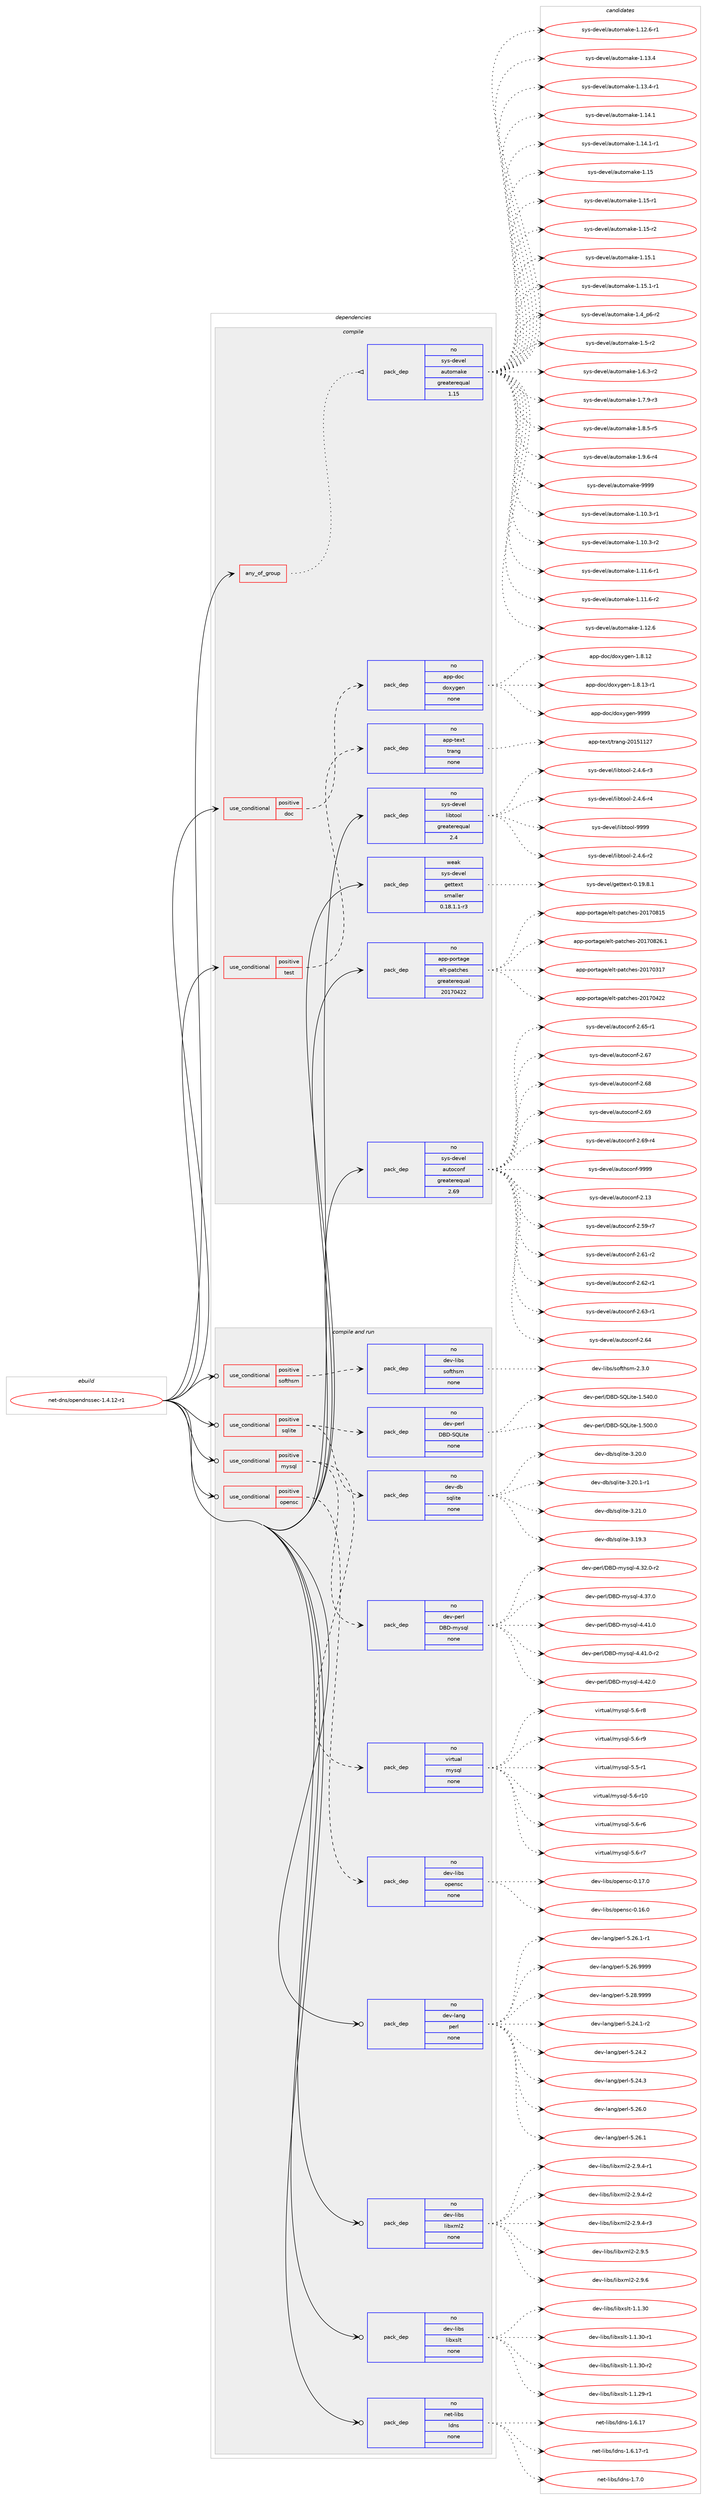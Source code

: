 digraph prolog {

# *************
# Graph options
# *************

newrank=true;
concentrate=true;
compound=true;
graph [rankdir=LR,fontname=Helvetica,fontsize=10,ranksep=1.5];#, ranksep=2.5, nodesep=0.2];
edge  [arrowhead=vee];
node  [fontname=Helvetica,fontsize=10];

# **********
# The ebuild
# **********

subgraph cluster_leftcol {
color=gray;
rank=same;
label=<<i>ebuild</i>>;
id [label="net-dns/opendnssec-1.4.12-r1", color=red, width=4, href="../net-dns/opendnssec-1.4.12-r1.svg"];
}

# ****************
# The dependencies
# ****************

subgraph cluster_midcol {
color=gray;
label=<<i>dependencies</i>>;
subgraph cluster_compile {
fillcolor="#eeeeee";
style=filled;
label=<<i>compile</i>>;
subgraph any6542 {
dependency408057 [label=<<TABLE BORDER="0" CELLBORDER="1" CELLSPACING="0" CELLPADDING="4"><TR><TD CELLPADDING="10">any_of_group</TD></TR></TABLE>>, shape=none, color=red];subgraph pack300369 {
dependency408058 [label=<<TABLE BORDER="0" CELLBORDER="1" CELLSPACING="0" CELLPADDING="4" WIDTH="220"><TR><TD ROWSPAN="6" CELLPADDING="30">pack_dep</TD></TR><TR><TD WIDTH="110">no</TD></TR><TR><TD>sys-devel</TD></TR><TR><TD>automake</TD></TR><TR><TD>greaterequal</TD></TR><TR><TD>1.15</TD></TR></TABLE>>, shape=none, color=blue];
}
dependency408057:e -> dependency408058:w [weight=20,style="dotted",arrowhead="oinv"];
}
id:e -> dependency408057:w [weight=20,style="solid",arrowhead="vee"];
subgraph cond100960 {
dependency408059 [label=<<TABLE BORDER="0" CELLBORDER="1" CELLSPACING="0" CELLPADDING="4"><TR><TD ROWSPAN="3" CELLPADDING="10">use_conditional</TD></TR><TR><TD>positive</TD></TR><TR><TD>doc</TD></TR></TABLE>>, shape=none, color=red];
subgraph pack300370 {
dependency408060 [label=<<TABLE BORDER="0" CELLBORDER="1" CELLSPACING="0" CELLPADDING="4" WIDTH="220"><TR><TD ROWSPAN="6" CELLPADDING="30">pack_dep</TD></TR><TR><TD WIDTH="110">no</TD></TR><TR><TD>app-doc</TD></TR><TR><TD>doxygen</TD></TR><TR><TD>none</TD></TR><TR><TD></TD></TR></TABLE>>, shape=none, color=blue];
}
dependency408059:e -> dependency408060:w [weight=20,style="dashed",arrowhead="vee"];
}
id:e -> dependency408059:w [weight=20,style="solid",arrowhead="vee"];
subgraph cond100961 {
dependency408061 [label=<<TABLE BORDER="0" CELLBORDER="1" CELLSPACING="0" CELLPADDING="4"><TR><TD ROWSPAN="3" CELLPADDING="10">use_conditional</TD></TR><TR><TD>positive</TD></TR><TR><TD>test</TD></TR></TABLE>>, shape=none, color=red];
subgraph pack300371 {
dependency408062 [label=<<TABLE BORDER="0" CELLBORDER="1" CELLSPACING="0" CELLPADDING="4" WIDTH="220"><TR><TD ROWSPAN="6" CELLPADDING="30">pack_dep</TD></TR><TR><TD WIDTH="110">no</TD></TR><TR><TD>app-text</TD></TR><TR><TD>trang</TD></TR><TR><TD>none</TD></TR><TR><TD></TD></TR></TABLE>>, shape=none, color=blue];
}
dependency408061:e -> dependency408062:w [weight=20,style="dashed",arrowhead="vee"];
}
id:e -> dependency408061:w [weight=20,style="solid",arrowhead="vee"];
subgraph pack300372 {
dependency408063 [label=<<TABLE BORDER="0" CELLBORDER="1" CELLSPACING="0" CELLPADDING="4" WIDTH="220"><TR><TD ROWSPAN="6" CELLPADDING="30">pack_dep</TD></TR><TR><TD WIDTH="110">no</TD></TR><TR><TD>app-portage</TD></TR><TR><TD>elt-patches</TD></TR><TR><TD>greaterequal</TD></TR><TR><TD>20170422</TD></TR></TABLE>>, shape=none, color=blue];
}
id:e -> dependency408063:w [weight=20,style="solid",arrowhead="vee"];
subgraph pack300373 {
dependency408064 [label=<<TABLE BORDER="0" CELLBORDER="1" CELLSPACING="0" CELLPADDING="4" WIDTH="220"><TR><TD ROWSPAN="6" CELLPADDING="30">pack_dep</TD></TR><TR><TD WIDTH="110">no</TD></TR><TR><TD>sys-devel</TD></TR><TR><TD>autoconf</TD></TR><TR><TD>greaterequal</TD></TR><TR><TD>2.69</TD></TR></TABLE>>, shape=none, color=blue];
}
id:e -> dependency408064:w [weight=20,style="solid",arrowhead="vee"];
subgraph pack300374 {
dependency408065 [label=<<TABLE BORDER="0" CELLBORDER="1" CELLSPACING="0" CELLPADDING="4" WIDTH="220"><TR><TD ROWSPAN="6" CELLPADDING="30">pack_dep</TD></TR><TR><TD WIDTH="110">no</TD></TR><TR><TD>sys-devel</TD></TR><TR><TD>libtool</TD></TR><TR><TD>greaterequal</TD></TR><TR><TD>2.4</TD></TR></TABLE>>, shape=none, color=blue];
}
id:e -> dependency408065:w [weight=20,style="solid",arrowhead="vee"];
subgraph pack300375 {
dependency408066 [label=<<TABLE BORDER="0" CELLBORDER="1" CELLSPACING="0" CELLPADDING="4" WIDTH="220"><TR><TD ROWSPAN="6" CELLPADDING="30">pack_dep</TD></TR><TR><TD WIDTH="110">weak</TD></TR><TR><TD>sys-devel</TD></TR><TR><TD>gettext</TD></TR><TR><TD>smaller</TD></TR><TR><TD>0.18.1.1-r3</TD></TR></TABLE>>, shape=none, color=blue];
}
id:e -> dependency408066:w [weight=20,style="solid",arrowhead="vee"];
}
subgraph cluster_compileandrun {
fillcolor="#eeeeee";
style=filled;
label=<<i>compile and run</i>>;
subgraph cond100962 {
dependency408067 [label=<<TABLE BORDER="0" CELLBORDER="1" CELLSPACING="0" CELLPADDING="4"><TR><TD ROWSPAN="3" CELLPADDING="10">use_conditional</TD></TR><TR><TD>positive</TD></TR><TR><TD>mysql</TD></TR></TABLE>>, shape=none, color=red];
subgraph pack300376 {
dependency408068 [label=<<TABLE BORDER="0" CELLBORDER="1" CELLSPACING="0" CELLPADDING="4" WIDTH="220"><TR><TD ROWSPAN="6" CELLPADDING="30">pack_dep</TD></TR><TR><TD WIDTH="110">no</TD></TR><TR><TD>virtual</TD></TR><TR><TD>mysql</TD></TR><TR><TD>none</TD></TR><TR><TD></TD></TR></TABLE>>, shape=none, color=blue];
}
dependency408067:e -> dependency408068:w [weight=20,style="dashed",arrowhead="vee"];
subgraph pack300377 {
dependency408069 [label=<<TABLE BORDER="0" CELLBORDER="1" CELLSPACING="0" CELLPADDING="4" WIDTH="220"><TR><TD ROWSPAN="6" CELLPADDING="30">pack_dep</TD></TR><TR><TD WIDTH="110">no</TD></TR><TR><TD>dev-perl</TD></TR><TR><TD>DBD-mysql</TD></TR><TR><TD>none</TD></TR><TR><TD></TD></TR></TABLE>>, shape=none, color=blue];
}
dependency408067:e -> dependency408069:w [weight=20,style="dashed",arrowhead="vee"];
}
id:e -> dependency408067:w [weight=20,style="solid",arrowhead="odotvee"];
subgraph cond100963 {
dependency408070 [label=<<TABLE BORDER="0" CELLBORDER="1" CELLSPACING="0" CELLPADDING="4"><TR><TD ROWSPAN="3" CELLPADDING="10">use_conditional</TD></TR><TR><TD>positive</TD></TR><TR><TD>opensc</TD></TR></TABLE>>, shape=none, color=red];
subgraph pack300378 {
dependency408071 [label=<<TABLE BORDER="0" CELLBORDER="1" CELLSPACING="0" CELLPADDING="4" WIDTH="220"><TR><TD ROWSPAN="6" CELLPADDING="30">pack_dep</TD></TR><TR><TD WIDTH="110">no</TD></TR><TR><TD>dev-libs</TD></TR><TR><TD>opensc</TD></TR><TR><TD>none</TD></TR><TR><TD></TD></TR></TABLE>>, shape=none, color=blue];
}
dependency408070:e -> dependency408071:w [weight=20,style="dashed",arrowhead="vee"];
}
id:e -> dependency408070:w [weight=20,style="solid",arrowhead="odotvee"];
subgraph cond100964 {
dependency408072 [label=<<TABLE BORDER="0" CELLBORDER="1" CELLSPACING="0" CELLPADDING="4"><TR><TD ROWSPAN="3" CELLPADDING="10">use_conditional</TD></TR><TR><TD>positive</TD></TR><TR><TD>softhsm</TD></TR></TABLE>>, shape=none, color=red];
subgraph pack300379 {
dependency408073 [label=<<TABLE BORDER="0" CELLBORDER="1" CELLSPACING="0" CELLPADDING="4" WIDTH="220"><TR><TD ROWSPAN="6" CELLPADDING="30">pack_dep</TD></TR><TR><TD WIDTH="110">no</TD></TR><TR><TD>dev-libs</TD></TR><TR><TD>softhsm</TD></TR><TR><TD>none</TD></TR><TR><TD></TD></TR></TABLE>>, shape=none, color=blue];
}
dependency408072:e -> dependency408073:w [weight=20,style="dashed",arrowhead="vee"];
}
id:e -> dependency408072:w [weight=20,style="solid",arrowhead="odotvee"];
subgraph cond100965 {
dependency408074 [label=<<TABLE BORDER="0" CELLBORDER="1" CELLSPACING="0" CELLPADDING="4"><TR><TD ROWSPAN="3" CELLPADDING="10">use_conditional</TD></TR><TR><TD>positive</TD></TR><TR><TD>sqlite</TD></TR></TABLE>>, shape=none, color=red];
subgraph pack300380 {
dependency408075 [label=<<TABLE BORDER="0" CELLBORDER="1" CELLSPACING="0" CELLPADDING="4" WIDTH="220"><TR><TD ROWSPAN="6" CELLPADDING="30">pack_dep</TD></TR><TR><TD WIDTH="110">no</TD></TR><TR><TD>dev-db</TD></TR><TR><TD>sqlite</TD></TR><TR><TD>none</TD></TR><TR><TD></TD></TR></TABLE>>, shape=none, color=blue];
}
dependency408074:e -> dependency408075:w [weight=20,style="dashed",arrowhead="vee"];
subgraph pack300381 {
dependency408076 [label=<<TABLE BORDER="0" CELLBORDER="1" CELLSPACING="0" CELLPADDING="4" WIDTH="220"><TR><TD ROWSPAN="6" CELLPADDING="30">pack_dep</TD></TR><TR><TD WIDTH="110">no</TD></TR><TR><TD>dev-perl</TD></TR><TR><TD>DBD-SQLite</TD></TR><TR><TD>none</TD></TR><TR><TD></TD></TR></TABLE>>, shape=none, color=blue];
}
dependency408074:e -> dependency408076:w [weight=20,style="dashed",arrowhead="vee"];
}
id:e -> dependency408074:w [weight=20,style="solid",arrowhead="odotvee"];
subgraph pack300382 {
dependency408077 [label=<<TABLE BORDER="0" CELLBORDER="1" CELLSPACING="0" CELLPADDING="4" WIDTH="220"><TR><TD ROWSPAN="6" CELLPADDING="30">pack_dep</TD></TR><TR><TD WIDTH="110">no</TD></TR><TR><TD>dev-lang</TD></TR><TR><TD>perl</TD></TR><TR><TD>none</TD></TR><TR><TD></TD></TR></TABLE>>, shape=none, color=blue];
}
id:e -> dependency408077:w [weight=20,style="solid",arrowhead="odotvee"];
subgraph pack300383 {
dependency408078 [label=<<TABLE BORDER="0" CELLBORDER="1" CELLSPACING="0" CELLPADDING="4" WIDTH="220"><TR><TD ROWSPAN="6" CELLPADDING="30">pack_dep</TD></TR><TR><TD WIDTH="110">no</TD></TR><TR><TD>dev-libs</TD></TR><TR><TD>libxml2</TD></TR><TR><TD>none</TD></TR><TR><TD></TD></TR></TABLE>>, shape=none, color=blue];
}
id:e -> dependency408078:w [weight=20,style="solid",arrowhead="odotvee"];
subgraph pack300384 {
dependency408079 [label=<<TABLE BORDER="0" CELLBORDER="1" CELLSPACING="0" CELLPADDING="4" WIDTH="220"><TR><TD ROWSPAN="6" CELLPADDING="30">pack_dep</TD></TR><TR><TD WIDTH="110">no</TD></TR><TR><TD>dev-libs</TD></TR><TR><TD>libxslt</TD></TR><TR><TD>none</TD></TR><TR><TD></TD></TR></TABLE>>, shape=none, color=blue];
}
id:e -> dependency408079:w [weight=20,style="solid",arrowhead="odotvee"];
subgraph pack300385 {
dependency408080 [label=<<TABLE BORDER="0" CELLBORDER="1" CELLSPACING="0" CELLPADDING="4" WIDTH="220"><TR><TD ROWSPAN="6" CELLPADDING="30">pack_dep</TD></TR><TR><TD WIDTH="110">no</TD></TR><TR><TD>net-libs</TD></TR><TR><TD>ldns</TD></TR><TR><TD>none</TD></TR><TR><TD></TD></TR></TABLE>>, shape=none, color=blue];
}
id:e -> dependency408080:w [weight=20,style="solid",arrowhead="odotvee"];
}
subgraph cluster_run {
fillcolor="#eeeeee";
style=filled;
label=<<i>run</i>>;
}
}

# **************
# The candidates
# **************

subgraph cluster_choices {
rank=same;
color=gray;
label=<<i>candidates</i>>;

subgraph choice300369 {
color=black;
nodesep=1;
choice11512111545100101118101108479711711611110997107101454946494846514511449 [label="sys-devel/automake-1.10.3-r1", color=red, width=4,href="../sys-devel/automake-1.10.3-r1.svg"];
choice11512111545100101118101108479711711611110997107101454946494846514511450 [label="sys-devel/automake-1.10.3-r2", color=red, width=4,href="../sys-devel/automake-1.10.3-r2.svg"];
choice11512111545100101118101108479711711611110997107101454946494946544511449 [label="sys-devel/automake-1.11.6-r1", color=red, width=4,href="../sys-devel/automake-1.11.6-r1.svg"];
choice11512111545100101118101108479711711611110997107101454946494946544511450 [label="sys-devel/automake-1.11.6-r2", color=red, width=4,href="../sys-devel/automake-1.11.6-r2.svg"];
choice1151211154510010111810110847971171161111099710710145494649504654 [label="sys-devel/automake-1.12.6", color=red, width=4,href="../sys-devel/automake-1.12.6.svg"];
choice11512111545100101118101108479711711611110997107101454946495046544511449 [label="sys-devel/automake-1.12.6-r1", color=red, width=4,href="../sys-devel/automake-1.12.6-r1.svg"];
choice1151211154510010111810110847971171161111099710710145494649514652 [label="sys-devel/automake-1.13.4", color=red, width=4,href="../sys-devel/automake-1.13.4.svg"];
choice11512111545100101118101108479711711611110997107101454946495146524511449 [label="sys-devel/automake-1.13.4-r1", color=red, width=4,href="../sys-devel/automake-1.13.4-r1.svg"];
choice1151211154510010111810110847971171161111099710710145494649524649 [label="sys-devel/automake-1.14.1", color=red, width=4,href="../sys-devel/automake-1.14.1.svg"];
choice11512111545100101118101108479711711611110997107101454946495246494511449 [label="sys-devel/automake-1.14.1-r1", color=red, width=4,href="../sys-devel/automake-1.14.1-r1.svg"];
choice115121115451001011181011084797117116111109971071014549464953 [label="sys-devel/automake-1.15", color=red, width=4,href="../sys-devel/automake-1.15.svg"];
choice1151211154510010111810110847971171161111099710710145494649534511449 [label="sys-devel/automake-1.15-r1", color=red, width=4,href="../sys-devel/automake-1.15-r1.svg"];
choice1151211154510010111810110847971171161111099710710145494649534511450 [label="sys-devel/automake-1.15-r2", color=red, width=4,href="../sys-devel/automake-1.15-r2.svg"];
choice1151211154510010111810110847971171161111099710710145494649534649 [label="sys-devel/automake-1.15.1", color=red, width=4,href="../sys-devel/automake-1.15.1.svg"];
choice11512111545100101118101108479711711611110997107101454946495346494511449 [label="sys-devel/automake-1.15.1-r1", color=red, width=4,href="../sys-devel/automake-1.15.1-r1.svg"];
choice115121115451001011181011084797117116111109971071014549465295112544511450 [label="sys-devel/automake-1.4_p6-r2", color=red, width=4,href="../sys-devel/automake-1.4_p6-r2.svg"];
choice11512111545100101118101108479711711611110997107101454946534511450 [label="sys-devel/automake-1.5-r2", color=red, width=4,href="../sys-devel/automake-1.5-r2.svg"];
choice115121115451001011181011084797117116111109971071014549465446514511450 [label="sys-devel/automake-1.6.3-r2", color=red, width=4,href="../sys-devel/automake-1.6.3-r2.svg"];
choice115121115451001011181011084797117116111109971071014549465546574511451 [label="sys-devel/automake-1.7.9-r3", color=red, width=4,href="../sys-devel/automake-1.7.9-r3.svg"];
choice115121115451001011181011084797117116111109971071014549465646534511453 [label="sys-devel/automake-1.8.5-r5", color=red, width=4,href="../sys-devel/automake-1.8.5-r5.svg"];
choice115121115451001011181011084797117116111109971071014549465746544511452 [label="sys-devel/automake-1.9.6-r4", color=red, width=4,href="../sys-devel/automake-1.9.6-r4.svg"];
choice115121115451001011181011084797117116111109971071014557575757 [label="sys-devel/automake-9999", color=red, width=4,href="../sys-devel/automake-9999.svg"];
dependency408058:e -> choice11512111545100101118101108479711711611110997107101454946494846514511449:w [style=dotted,weight="100"];
dependency408058:e -> choice11512111545100101118101108479711711611110997107101454946494846514511450:w [style=dotted,weight="100"];
dependency408058:e -> choice11512111545100101118101108479711711611110997107101454946494946544511449:w [style=dotted,weight="100"];
dependency408058:e -> choice11512111545100101118101108479711711611110997107101454946494946544511450:w [style=dotted,weight="100"];
dependency408058:e -> choice1151211154510010111810110847971171161111099710710145494649504654:w [style=dotted,weight="100"];
dependency408058:e -> choice11512111545100101118101108479711711611110997107101454946495046544511449:w [style=dotted,weight="100"];
dependency408058:e -> choice1151211154510010111810110847971171161111099710710145494649514652:w [style=dotted,weight="100"];
dependency408058:e -> choice11512111545100101118101108479711711611110997107101454946495146524511449:w [style=dotted,weight="100"];
dependency408058:e -> choice1151211154510010111810110847971171161111099710710145494649524649:w [style=dotted,weight="100"];
dependency408058:e -> choice11512111545100101118101108479711711611110997107101454946495246494511449:w [style=dotted,weight="100"];
dependency408058:e -> choice115121115451001011181011084797117116111109971071014549464953:w [style=dotted,weight="100"];
dependency408058:e -> choice1151211154510010111810110847971171161111099710710145494649534511449:w [style=dotted,weight="100"];
dependency408058:e -> choice1151211154510010111810110847971171161111099710710145494649534511450:w [style=dotted,weight="100"];
dependency408058:e -> choice1151211154510010111810110847971171161111099710710145494649534649:w [style=dotted,weight="100"];
dependency408058:e -> choice11512111545100101118101108479711711611110997107101454946495346494511449:w [style=dotted,weight="100"];
dependency408058:e -> choice115121115451001011181011084797117116111109971071014549465295112544511450:w [style=dotted,weight="100"];
dependency408058:e -> choice11512111545100101118101108479711711611110997107101454946534511450:w [style=dotted,weight="100"];
dependency408058:e -> choice115121115451001011181011084797117116111109971071014549465446514511450:w [style=dotted,weight="100"];
dependency408058:e -> choice115121115451001011181011084797117116111109971071014549465546574511451:w [style=dotted,weight="100"];
dependency408058:e -> choice115121115451001011181011084797117116111109971071014549465646534511453:w [style=dotted,weight="100"];
dependency408058:e -> choice115121115451001011181011084797117116111109971071014549465746544511452:w [style=dotted,weight="100"];
dependency408058:e -> choice115121115451001011181011084797117116111109971071014557575757:w [style=dotted,weight="100"];
}
subgraph choice300370 {
color=black;
nodesep=1;
choice9711211245100111994710011112012110310111045494656464950 [label="app-doc/doxygen-1.8.12", color=red, width=4,href="../app-doc/doxygen-1.8.12.svg"];
choice97112112451001119947100111120121103101110454946564649514511449 [label="app-doc/doxygen-1.8.13-r1", color=red, width=4,href="../app-doc/doxygen-1.8.13-r1.svg"];
choice971121124510011199471001111201211031011104557575757 [label="app-doc/doxygen-9999", color=red, width=4,href="../app-doc/doxygen-9999.svg"];
dependency408060:e -> choice9711211245100111994710011112012110310111045494656464950:w [style=dotted,weight="100"];
dependency408060:e -> choice97112112451001119947100111120121103101110454946564649514511449:w [style=dotted,weight="100"];
dependency408060:e -> choice971121124510011199471001111201211031011104557575757:w [style=dotted,weight="100"];
}
subgraph choice300371 {
color=black;
nodesep=1;
choice97112112451161011201164711611497110103455048495349495055 [label="app-text/trang-20151127", color=red, width=4,href="../app-text/trang-20151127.svg"];
dependency408062:e -> choice97112112451161011201164711611497110103455048495349495055:w [style=dotted,weight="100"];
}
subgraph choice300372 {
color=black;
nodesep=1;
choice97112112451121111141169710310147101108116451129711699104101115455048495548514955 [label="app-portage/elt-patches-20170317", color=red, width=4,href="../app-portage/elt-patches-20170317.svg"];
choice97112112451121111141169710310147101108116451129711699104101115455048495548525050 [label="app-portage/elt-patches-20170422", color=red, width=4,href="../app-portage/elt-patches-20170422.svg"];
choice97112112451121111141169710310147101108116451129711699104101115455048495548564953 [label="app-portage/elt-patches-20170815", color=red, width=4,href="../app-portage/elt-patches-20170815.svg"];
choice971121124511211111411697103101471011081164511297116991041011154550484955485650544649 [label="app-portage/elt-patches-20170826.1", color=red, width=4,href="../app-portage/elt-patches-20170826.1.svg"];
dependency408063:e -> choice97112112451121111141169710310147101108116451129711699104101115455048495548514955:w [style=dotted,weight="100"];
dependency408063:e -> choice97112112451121111141169710310147101108116451129711699104101115455048495548525050:w [style=dotted,weight="100"];
dependency408063:e -> choice97112112451121111141169710310147101108116451129711699104101115455048495548564953:w [style=dotted,weight="100"];
dependency408063:e -> choice971121124511211111411697103101471011081164511297116991041011154550484955485650544649:w [style=dotted,weight="100"];
}
subgraph choice300373 {
color=black;
nodesep=1;
choice115121115451001011181011084797117116111991111101024550464951 [label="sys-devel/autoconf-2.13", color=red, width=4,href="../sys-devel/autoconf-2.13.svg"];
choice1151211154510010111810110847971171161119911111010245504653574511455 [label="sys-devel/autoconf-2.59-r7", color=red, width=4,href="../sys-devel/autoconf-2.59-r7.svg"];
choice1151211154510010111810110847971171161119911111010245504654494511450 [label="sys-devel/autoconf-2.61-r2", color=red, width=4,href="../sys-devel/autoconf-2.61-r2.svg"];
choice1151211154510010111810110847971171161119911111010245504654504511449 [label="sys-devel/autoconf-2.62-r1", color=red, width=4,href="../sys-devel/autoconf-2.62-r1.svg"];
choice1151211154510010111810110847971171161119911111010245504654514511449 [label="sys-devel/autoconf-2.63-r1", color=red, width=4,href="../sys-devel/autoconf-2.63-r1.svg"];
choice115121115451001011181011084797117116111991111101024550465452 [label="sys-devel/autoconf-2.64", color=red, width=4,href="../sys-devel/autoconf-2.64.svg"];
choice1151211154510010111810110847971171161119911111010245504654534511449 [label="sys-devel/autoconf-2.65-r1", color=red, width=4,href="../sys-devel/autoconf-2.65-r1.svg"];
choice115121115451001011181011084797117116111991111101024550465455 [label="sys-devel/autoconf-2.67", color=red, width=4,href="../sys-devel/autoconf-2.67.svg"];
choice115121115451001011181011084797117116111991111101024550465456 [label="sys-devel/autoconf-2.68", color=red, width=4,href="../sys-devel/autoconf-2.68.svg"];
choice115121115451001011181011084797117116111991111101024550465457 [label="sys-devel/autoconf-2.69", color=red, width=4,href="../sys-devel/autoconf-2.69.svg"];
choice1151211154510010111810110847971171161119911111010245504654574511452 [label="sys-devel/autoconf-2.69-r4", color=red, width=4,href="../sys-devel/autoconf-2.69-r4.svg"];
choice115121115451001011181011084797117116111991111101024557575757 [label="sys-devel/autoconf-9999", color=red, width=4,href="../sys-devel/autoconf-9999.svg"];
dependency408064:e -> choice115121115451001011181011084797117116111991111101024550464951:w [style=dotted,weight="100"];
dependency408064:e -> choice1151211154510010111810110847971171161119911111010245504653574511455:w [style=dotted,weight="100"];
dependency408064:e -> choice1151211154510010111810110847971171161119911111010245504654494511450:w [style=dotted,weight="100"];
dependency408064:e -> choice1151211154510010111810110847971171161119911111010245504654504511449:w [style=dotted,weight="100"];
dependency408064:e -> choice1151211154510010111810110847971171161119911111010245504654514511449:w [style=dotted,weight="100"];
dependency408064:e -> choice115121115451001011181011084797117116111991111101024550465452:w [style=dotted,weight="100"];
dependency408064:e -> choice1151211154510010111810110847971171161119911111010245504654534511449:w [style=dotted,weight="100"];
dependency408064:e -> choice115121115451001011181011084797117116111991111101024550465455:w [style=dotted,weight="100"];
dependency408064:e -> choice115121115451001011181011084797117116111991111101024550465456:w [style=dotted,weight="100"];
dependency408064:e -> choice115121115451001011181011084797117116111991111101024550465457:w [style=dotted,weight="100"];
dependency408064:e -> choice1151211154510010111810110847971171161119911111010245504654574511452:w [style=dotted,weight="100"];
dependency408064:e -> choice115121115451001011181011084797117116111991111101024557575757:w [style=dotted,weight="100"];
}
subgraph choice300374 {
color=black;
nodesep=1;
choice1151211154510010111810110847108105981161111111084550465246544511450 [label="sys-devel/libtool-2.4.6-r2", color=red, width=4,href="../sys-devel/libtool-2.4.6-r2.svg"];
choice1151211154510010111810110847108105981161111111084550465246544511451 [label="sys-devel/libtool-2.4.6-r3", color=red, width=4,href="../sys-devel/libtool-2.4.6-r3.svg"];
choice1151211154510010111810110847108105981161111111084550465246544511452 [label="sys-devel/libtool-2.4.6-r4", color=red, width=4,href="../sys-devel/libtool-2.4.6-r4.svg"];
choice1151211154510010111810110847108105981161111111084557575757 [label="sys-devel/libtool-9999", color=red, width=4,href="../sys-devel/libtool-9999.svg"];
dependency408065:e -> choice1151211154510010111810110847108105981161111111084550465246544511450:w [style=dotted,weight="100"];
dependency408065:e -> choice1151211154510010111810110847108105981161111111084550465246544511451:w [style=dotted,weight="100"];
dependency408065:e -> choice1151211154510010111810110847108105981161111111084550465246544511452:w [style=dotted,weight="100"];
dependency408065:e -> choice1151211154510010111810110847108105981161111111084557575757:w [style=dotted,weight="100"];
}
subgraph choice300375 {
color=black;
nodesep=1;
choice1151211154510010111810110847103101116116101120116454846495746564649 [label="sys-devel/gettext-0.19.8.1", color=red, width=4,href="../sys-devel/gettext-0.19.8.1.svg"];
dependency408066:e -> choice1151211154510010111810110847103101116116101120116454846495746564649:w [style=dotted,weight="100"];
}
subgraph choice300376 {
color=black;
nodesep=1;
choice1181051141161179710847109121115113108455346534511449 [label="virtual/mysql-5.5-r1", color=red, width=4,href="../virtual/mysql-5.5-r1.svg"];
choice118105114116117971084710912111511310845534654451144948 [label="virtual/mysql-5.6-r10", color=red, width=4,href="../virtual/mysql-5.6-r10.svg"];
choice1181051141161179710847109121115113108455346544511454 [label="virtual/mysql-5.6-r6", color=red, width=4,href="../virtual/mysql-5.6-r6.svg"];
choice1181051141161179710847109121115113108455346544511455 [label="virtual/mysql-5.6-r7", color=red, width=4,href="../virtual/mysql-5.6-r7.svg"];
choice1181051141161179710847109121115113108455346544511456 [label="virtual/mysql-5.6-r8", color=red, width=4,href="../virtual/mysql-5.6-r8.svg"];
choice1181051141161179710847109121115113108455346544511457 [label="virtual/mysql-5.6-r9", color=red, width=4,href="../virtual/mysql-5.6-r9.svg"];
dependency408068:e -> choice1181051141161179710847109121115113108455346534511449:w [style=dotted,weight="100"];
dependency408068:e -> choice118105114116117971084710912111511310845534654451144948:w [style=dotted,weight="100"];
dependency408068:e -> choice1181051141161179710847109121115113108455346544511454:w [style=dotted,weight="100"];
dependency408068:e -> choice1181051141161179710847109121115113108455346544511455:w [style=dotted,weight="100"];
dependency408068:e -> choice1181051141161179710847109121115113108455346544511456:w [style=dotted,weight="100"];
dependency408068:e -> choice1181051141161179710847109121115113108455346544511457:w [style=dotted,weight="100"];
}
subgraph choice300377 {
color=black;
nodesep=1;
choice100101118451121011141084768666845109121115113108455246515046484511450 [label="dev-perl/DBD-mysql-4.32.0-r2", color=red, width=4,href="../dev-perl/DBD-mysql-4.32.0-r2.svg"];
choice10010111845112101114108476866684510912111511310845524651554648 [label="dev-perl/DBD-mysql-4.37.0", color=red, width=4,href="../dev-perl/DBD-mysql-4.37.0.svg"];
choice10010111845112101114108476866684510912111511310845524652494648 [label="dev-perl/DBD-mysql-4.41.0", color=red, width=4,href="../dev-perl/DBD-mysql-4.41.0.svg"];
choice100101118451121011141084768666845109121115113108455246524946484511450 [label="dev-perl/DBD-mysql-4.41.0-r2", color=red, width=4,href="../dev-perl/DBD-mysql-4.41.0-r2.svg"];
choice10010111845112101114108476866684510912111511310845524652504648 [label="dev-perl/DBD-mysql-4.42.0", color=red, width=4,href="../dev-perl/DBD-mysql-4.42.0.svg"];
dependency408069:e -> choice100101118451121011141084768666845109121115113108455246515046484511450:w [style=dotted,weight="100"];
dependency408069:e -> choice10010111845112101114108476866684510912111511310845524651554648:w [style=dotted,weight="100"];
dependency408069:e -> choice10010111845112101114108476866684510912111511310845524652494648:w [style=dotted,weight="100"];
dependency408069:e -> choice100101118451121011141084768666845109121115113108455246524946484511450:w [style=dotted,weight="100"];
dependency408069:e -> choice10010111845112101114108476866684510912111511310845524652504648:w [style=dotted,weight="100"];
}
subgraph choice300378 {
color=black;
nodesep=1;
choice1001011184510810598115471111121011101159945484649544648 [label="dev-libs/opensc-0.16.0", color=red, width=4,href="../dev-libs/opensc-0.16.0.svg"];
choice1001011184510810598115471111121011101159945484649554648 [label="dev-libs/opensc-0.17.0", color=red, width=4,href="../dev-libs/opensc-0.17.0.svg"];
dependency408071:e -> choice1001011184510810598115471111121011101159945484649544648:w [style=dotted,weight="100"];
dependency408071:e -> choice1001011184510810598115471111121011101159945484649554648:w [style=dotted,weight="100"];
}
subgraph choice300379 {
color=black;
nodesep=1;
choice100101118451081059811547115111102116104115109455046514648 [label="dev-libs/softhsm-2.3.0", color=red, width=4,href="../dev-libs/softhsm-2.3.0.svg"];
dependency408073:e -> choice100101118451081059811547115111102116104115109455046514648:w [style=dotted,weight="100"];
}
subgraph choice300380 {
color=black;
nodesep=1;
choice10010111845100984711511310810511610145514649574651 [label="dev-db/sqlite-3.19.3", color=red, width=4,href="../dev-db/sqlite-3.19.3.svg"];
choice10010111845100984711511310810511610145514650484648 [label="dev-db/sqlite-3.20.0", color=red, width=4,href="../dev-db/sqlite-3.20.0.svg"];
choice100101118451009847115113108105116101455146504846494511449 [label="dev-db/sqlite-3.20.1-r1", color=red, width=4,href="../dev-db/sqlite-3.20.1-r1.svg"];
choice10010111845100984711511310810511610145514650494648 [label="dev-db/sqlite-3.21.0", color=red, width=4,href="../dev-db/sqlite-3.21.0.svg"];
dependency408075:e -> choice10010111845100984711511310810511610145514649574651:w [style=dotted,weight="100"];
dependency408075:e -> choice10010111845100984711511310810511610145514650484648:w [style=dotted,weight="100"];
dependency408075:e -> choice100101118451009847115113108105116101455146504846494511449:w [style=dotted,weight="100"];
dependency408075:e -> choice10010111845100984711511310810511610145514650494648:w [style=dotted,weight="100"];
}
subgraph choice300381 {
color=black;
nodesep=1;
choice1001011184511210111410847686668458381761051161014549465348484648 [label="dev-perl/DBD-SQLite-1.500.0", color=red, width=4,href="../dev-perl/DBD-SQLite-1.500.0.svg"];
choice1001011184511210111410847686668458381761051161014549465352484648 [label="dev-perl/DBD-SQLite-1.540.0", color=red, width=4,href="../dev-perl/DBD-SQLite-1.540.0.svg"];
dependency408076:e -> choice1001011184511210111410847686668458381761051161014549465348484648:w [style=dotted,weight="100"];
dependency408076:e -> choice1001011184511210111410847686668458381761051161014549465352484648:w [style=dotted,weight="100"];
}
subgraph choice300382 {
color=black;
nodesep=1;
choice100101118451089711010347112101114108455346505246494511450 [label="dev-lang/perl-5.24.1-r2", color=red, width=4,href="../dev-lang/perl-5.24.1-r2.svg"];
choice10010111845108971101034711210111410845534650524650 [label="dev-lang/perl-5.24.2", color=red, width=4,href="../dev-lang/perl-5.24.2.svg"];
choice10010111845108971101034711210111410845534650524651 [label="dev-lang/perl-5.24.3", color=red, width=4,href="../dev-lang/perl-5.24.3.svg"];
choice10010111845108971101034711210111410845534650544648 [label="dev-lang/perl-5.26.0", color=red, width=4,href="../dev-lang/perl-5.26.0.svg"];
choice10010111845108971101034711210111410845534650544649 [label="dev-lang/perl-5.26.1", color=red, width=4,href="../dev-lang/perl-5.26.1.svg"];
choice100101118451089711010347112101114108455346505446494511449 [label="dev-lang/perl-5.26.1-r1", color=red, width=4,href="../dev-lang/perl-5.26.1-r1.svg"];
choice10010111845108971101034711210111410845534650544657575757 [label="dev-lang/perl-5.26.9999", color=red, width=4,href="../dev-lang/perl-5.26.9999.svg"];
choice10010111845108971101034711210111410845534650564657575757 [label="dev-lang/perl-5.28.9999", color=red, width=4,href="../dev-lang/perl-5.28.9999.svg"];
dependency408077:e -> choice100101118451089711010347112101114108455346505246494511450:w [style=dotted,weight="100"];
dependency408077:e -> choice10010111845108971101034711210111410845534650524650:w [style=dotted,weight="100"];
dependency408077:e -> choice10010111845108971101034711210111410845534650524651:w [style=dotted,weight="100"];
dependency408077:e -> choice10010111845108971101034711210111410845534650544648:w [style=dotted,weight="100"];
dependency408077:e -> choice10010111845108971101034711210111410845534650544649:w [style=dotted,weight="100"];
dependency408077:e -> choice100101118451089711010347112101114108455346505446494511449:w [style=dotted,weight="100"];
dependency408077:e -> choice10010111845108971101034711210111410845534650544657575757:w [style=dotted,weight="100"];
dependency408077:e -> choice10010111845108971101034711210111410845534650564657575757:w [style=dotted,weight="100"];
}
subgraph choice300383 {
color=black;
nodesep=1;
choice10010111845108105981154710810598120109108504550465746524511449 [label="dev-libs/libxml2-2.9.4-r1", color=red, width=4,href="../dev-libs/libxml2-2.9.4-r1.svg"];
choice10010111845108105981154710810598120109108504550465746524511450 [label="dev-libs/libxml2-2.9.4-r2", color=red, width=4,href="../dev-libs/libxml2-2.9.4-r2.svg"];
choice10010111845108105981154710810598120109108504550465746524511451 [label="dev-libs/libxml2-2.9.4-r3", color=red, width=4,href="../dev-libs/libxml2-2.9.4-r3.svg"];
choice1001011184510810598115471081059812010910850455046574653 [label="dev-libs/libxml2-2.9.5", color=red, width=4,href="../dev-libs/libxml2-2.9.5.svg"];
choice1001011184510810598115471081059812010910850455046574654 [label="dev-libs/libxml2-2.9.6", color=red, width=4,href="../dev-libs/libxml2-2.9.6.svg"];
dependency408078:e -> choice10010111845108105981154710810598120109108504550465746524511449:w [style=dotted,weight="100"];
dependency408078:e -> choice10010111845108105981154710810598120109108504550465746524511450:w [style=dotted,weight="100"];
dependency408078:e -> choice10010111845108105981154710810598120109108504550465746524511451:w [style=dotted,weight="100"];
dependency408078:e -> choice1001011184510810598115471081059812010910850455046574653:w [style=dotted,weight="100"];
dependency408078:e -> choice1001011184510810598115471081059812010910850455046574654:w [style=dotted,weight="100"];
}
subgraph choice300384 {
color=black;
nodesep=1;
choice10010111845108105981154710810598120115108116454946494650574511449 [label="dev-libs/libxslt-1.1.29-r1", color=red, width=4,href="../dev-libs/libxslt-1.1.29-r1.svg"];
choice1001011184510810598115471081059812011510811645494649465148 [label="dev-libs/libxslt-1.1.30", color=red, width=4,href="../dev-libs/libxslt-1.1.30.svg"];
choice10010111845108105981154710810598120115108116454946494651484511449 [label="dev-libs/libxslt-1.1.30-r1", color=red, width=4,href="../dev-libs/libxslt-1.1.30-r1.svg"];
choice10010111845108105981154710810598120115108116454946494651484511450 [label="dev-libs/libxslt-1.1.30-r2", color=red, width=4,href="../dev-libs/libxslt-1.1.30-r2.svg"];
dependency408079:e -> choice10010111845108105981154710810598120115108116454946494650574511449:w [style=dotted,weight="100"];
dependency408079:e -> choice1001011184510810598115471081059812011510811645494649465148:w [style=dotted,weight="100"];
dependency408079:e -> choice10010111845108105981154710810598120115108116454946494651484511449:w [style=dotted,weight="100"];
dependency408079:e -> choice10010111845108105981154710810598120115108116454946494651484511450:w [style=dotted,weight="100"];
}
subgraph choice300385 {
color=black;
nodesep=1;
choice11010111645108105981154710810011011545494654464955 [label="net-libs/ldns-1.6.17", color=red, width=4,href="../net-libs/ldns-1.6.17.svg"];
choice110101116451081059811547108100110115454946544649554511449 [label="net-libs/ldns-1.6.17-r1", color=red, width=4,href="../net-libs/ldns-1.6.17-r1.svg"];
choice110101116451081059811547108100110115454946554648 [label="net-libs/ldns-1.7.0", color=red, width=4,href="../net-libs/ldns-1.7.0.svg"];
dependency408080:e -> choice11010111645108105981154710810011011545494654464955:w [style=dotted,weight="100"];
dependency408080:e -> choice110101116451081059811547108100110115454946544649554511449:w [style=dotted,weight="100"];
dependency408080:e -> choice110101116451081059811547108100110115454946554648:w [style=dotted,weight="100"];
}
}

}
